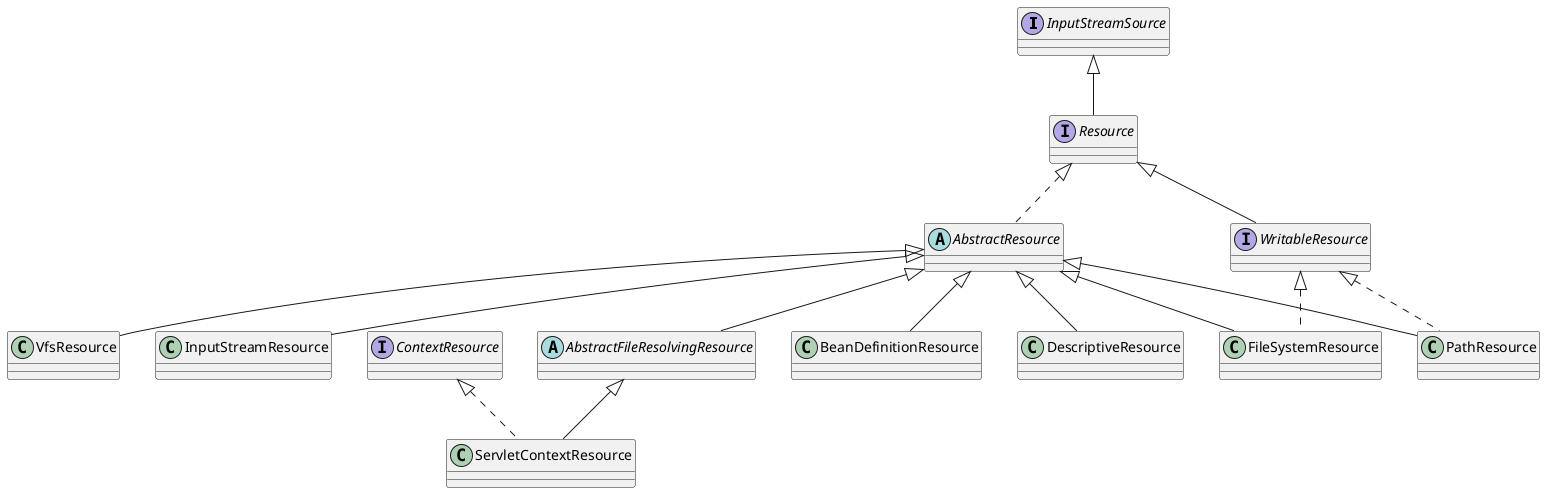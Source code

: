 @startuml

interface InputStreamSource

interface Resource extends InputStreamSource

abstract class AbstractResource implements Resource

class InputStreamResource extends AbstractResource

abstract class AbstractFileResolvingResource extends AbstractResource

class BeanDefinitionResource extends AbstractResource

class DescriptiveResource extends AbstractResource

class FileSystemResource extends AbstractResource implements WritableResource

interface WritableResource extends Resource

class PathResource extends AbstractResource implements WritableResource

class ServletContextResource extends AbstractFileResolvingResource implements ContextResource

class VfsResource extends AbstractResource
@enduml